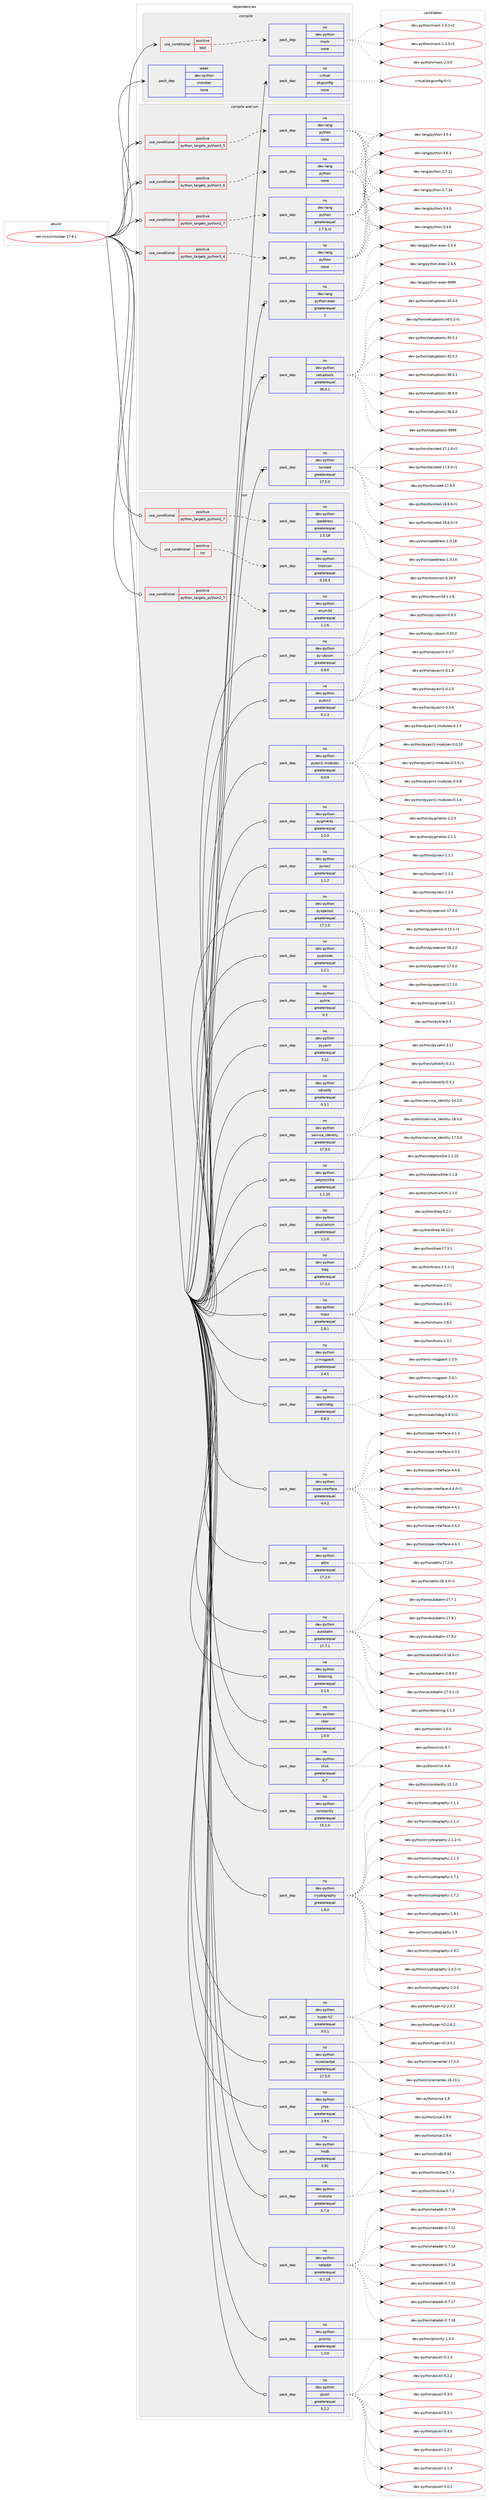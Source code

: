 digraph prolog {

# *************
# Graph options
# *************

newrank=true;
concentrate=true;
compound=true;
graph [rankdir=LR,fontname=Helvetica,fontsize=10,ranksep=1.5];#, ranksep=2.5, nodesep=0.2];
edge  [arrowhead=vee];
node  [fontname=Helvetica,fontsize=10];

# **********
# The ebuild
# **********

subgraph cluster_leftcol {
color=gray;
rank=same;
label=<<i>ebuild</i>>;
id [label="net-misc/crossbar-17.8.1", color=red, width=4, href="../net-misc/crossbar-17.8.1.svg"];
}

# ****************
# The dependencies
# ****************

subgraph cluster_midcol {
color=gray;
label=<<i>dependencies</i>>;
subgraph cluster_compile {
fillcolor="#eeeeee";
style=filled;
label=<<i>compile</i>>;
subgraph cond340 {
dependency1036 [label=<<TABLE BORDER="0" CELLBORDER="1" CELLSPACING="0" CELLPADDING="4"><TR><TD ROWSPAN="3" CELLPADDING="10">use_conditional</TD></TR><TR><TD>positive</TD></TR><TR><TD>test</TD></TR></TABLE>>, shape=none, color=red];
subgraph pack686 {
dependency1037 [label=<<TABLE BORDER="0" CELLBORDER="1" CELLSPACING="0" CELLPADDING="4" WIDTH="220"><TR><TD ROWSPAN="6" CELLPADDING="30">pack_dep</TD></TR><TR><TD WIDTH="110">no</TD></TR><TR><TD>dev-python</TD></TR><TR><TD>mock</TD></TR><TR><TD>none</TD></TR><TR><TD></TD></TR></TABLE>>, shape=none, color=blue];
}
dependency1036:e -> dependency1037:w [weight=20,style="dashed",arrowhead="vee"];
}
id:e -> dependency1036:w [weight=20,style="solid",arrowhead="vee"];
subgraph pack687 {
dependency1038 [label=<<TABLE BORDER="0" CELLBORDER="1" CELLSPACING="0" CELLPADDING="4" WIDTH="220"><TR><TD ROWSPAN="6" CELLPADDING="30">pack_dep</TD></TR><TR><TD WIDTH="110">no</TD></TR><TR><TD>virtual</TD></TR><TR><TD>pkgconfig</TD></TR><TR><TD>none</TD></TR><TR><TD></TD></TR></TABLE>>, shape=none, color=blue];
}
id:e -> dependency1038:w [weight=20,style="solid",arrowhead="vee"];
subgraph pack688 {
dependency1039 [label=<<TABLE BORDER="0" CELLBORDER="1" CELLSPACING="0" CELLPADDING="4" WIDTH="220"><TR><TD ROWSPAN="6" CELLPADDING="30">pack_dep</TD></TR><TR><TD WIDTH="110">weak</TD></TR><TR><TD>dev-python</TD></TR><TR><TD>crossbar</TD></TR><TR><TD>none</TD></TR><TR><TD></TD></TR></TABLE>>, shape=none, color=blue];
}
id:e -> dependency1039:w [weight=20,style="solid",arrowhead="vee"];
}
subgraph cluster_compileandrun {
fillcolor="#eeeeee";
style=filled;
label=<<i>compile and run</i>>;
subgraph cond341 {
dependency1040 [label=<<TABLE BORDER="0" CELLBORDER="1" CELLSPACING="0" CELLPADDING="4"><TR><TD ROWSPAN="3" CELLPADDING="10">use_conditional</TD></TR><TR><TD>positive</TD></TR><TR><TD>python_targets_python2_7</TD></TR></TABLE>>, shape=none, color=red];
subgraph pack689 {
dependency1041 [label=<<TABLE BORDER="0" CELLBORDER="1" CELLSPACING="0" CELLPADDING="4" WIDTH="220"><TR><TD ROWSPAN="6" CELLPADDING="30">pack_dep</TD></TR><TR><TD WIDTH="110">no</TD></TR><TR><TD>dev-lang</TD></TR><TR><TD>python</TD></TR><TR><TD>greaterequal</TD></TR><TR><TD>2.7.5-r2</TD></TR></TABLE>>, shape=none, color=blue];
}
dependency1040:e -> dependency1041:w [weight=20,style="dashed",arrowhead="vee"];
}
id:e -> dependency1040:w [weight=20,style="solid",arrowhead="odotvee"];
subgraph cond342 {
dependency1042 [label=<<TABLE BORDER="0" CELLBORDER="1" CELLSPACING="0" CELLPADDING="4"><TR><TD ROWSPAN="3" CELLPADDING="10">use_conditional</TD></TR><TR><TD>positive</TD></TR><TR><TD>python_targets_python3_4</TD></TR></TABLE>>, shape=none, color=red];
subgraph pack690 {
dependency1043 [label=<<TABLE BORDER="0" CELLBORDER="1" CELLSPACING="0" CELLPADDING="4" WIDTH="220"><TR><TD ROWSPAN="6" CELLPADDING="30">pack_dep</TD></TR><TR><TD WIDTH="110">no</TD></TR><TR><TD>dev-lang</TD></TR><TR><TD>python</TD></TR><TR><TD>none</TD></TR><TR><TD></TD></TR></TABLE>>, shape=none, color=blue];
}
dependency1042:e -> dependency1043:w [weight=20,style="dashed",arrowhead="vee"];
}
id:e -> dependency1042:w [weight=20,style="solid",arrowhead="odotvee"];
subgraph cond343 {
dependency1044 [label=<<TABLE BORDER="0" CELLBORDER="1" CELLSPACING="0" CELLPADDING="4"><TR><TD ROWSPAN="3" CELLPADDING="10">use_conditional</TD></TR><TR><TD>positive</TD></TR><TR><TD>python_targets_python3_5</TD></TR></TABLE>>, shape=none, color=red];
subgraph pack691 {
dependency1045 [label=<<TABLE BORDER="0" CELLBORDER="1" CELLSPACING="0" CELLPADDING="4" WIDTH="220"><TR><TD ROWSPAN="6" CELLPADDING="30">pack_dep</TD></TR><TR><TD WIDTH="110">no</TD></TR><TR><TD>dev-lang</TD></TR><TR><TD>python</TD></TR><TR><TD>none</TD></TR><TR><TD></TD></TR></TABLE>>, shape=none, color=blue];
}
dependency1044:e -> dependency1045:w [weight=20,style="dashed",arrowhead="vee"];
}
id:e -> dependency1044:w [weight=20,style="solid",arrowhead="odotvee"];
subgraph cond344 {
dependency1046 [label=<<TABLE BORDER="0" CELLBORDER="1" CELLSPACING="0" CELLPADDING="4"><TR><TD ROWSPAN="3" CELLPADDING="10">use_conditional</TD></TR><TR><TD>positive</TD></TR><TR><TD>python_targets_python3_6</TD></TR></TABLE>>, shape=none, color=red];
subgraph pack692 {
dependency1047 [label=<<TABLE BORDER="0" CELLBORDER="1" CELLSPACING="0" CELLPADDING="4" WIDTH="220"><TR><TD ROWSPAN="6" CELLPADDING="30">pack_dep</TD></TR><TR><TD WIDTH="110">no</TD></TR><TR><TD>dev-lang</TD></TR><TR><TD>python</TD></TR><TR><TD>none</TD></TR><TR><TD></TD></TR></TABLE>>, shape=none, color=blue];
}
dependency1046:e -> dependency1047:w [weight=20,style="dashed",arrowhead="vee"];
}
id:e -> dependency1046:w [weight=20,style="solid",arrowhead="odotvee"];
subgraph pack693 {
dependency1048 [label=<<TABLE BORDER="0" CELLBORDER="1" CELLSPACING="0" CELLPADDING="4" WIDTH="220"><TR><TD ROWSPAN="6" CELLPADDING="30">pack_dep</TD></TR><TR><TD WIDTH="110">no</TD></TR><TR><TD>dev-lang</TD></TR><TR><TD>python-exec</TD></TR><TR><TD>greaterequal</TD></TR><TR><TD>2</TD></TR></TABLE>>, shape=none, color=blue];
}
id:e -> dependency1048:w [weight=20,style="solid",arrowhead="odotvee"];
subgraph pack694 {
dependency1049 [label=<<TABLE BORDER="0" CELLBORDER="1" CELLSPACING="0" CELLPADDING="4" WIDTH="220"><TR><TD ROWSPAN="6" CELLPADDING="30">pack_dep</TD></TR><TR><TD WIDTH="110">no</TD></TR><TR><TD>dev-python</TD></TR><TR><TD>setuptools</TD></TR><TR><TD>greaterequal</TD></TR><TR><TD>36.0.1</TD></TR></TABLE>>, shape=none, color=blue];
}
id:e -> dependency1049:w [weight=20,style="solid",arrowhead="odotvee"];
subgraph pack695 {
dependency1050 [label=<<TABLE BORDER="0" CELLBORDER="1" CELLSPACING="0" CELLPADDING="4" WIDTH="220"><TR><TD ROWSPAN="6" CELLPADDING="30">pack_dep</TD></TR><TR><TD WIDTH="110">no</TD></TR><TR><TD>dev-python</TD></TR><TR><TD>twisted</TD></TR><TR><TD>greaterequal</TD></TR><TR><TD>17.5.0</TD></TR></TABLE>>, shape=none, color=blue];
}
id:e -> dependency1050:w [weight=20,style="solid",arrowhead="odotvee"];
}
subgraph cluster_run {
fillcolor="#eeeeee";
style=filled;
label=<<i>run</i>>;
subgraph cond345 {
dependency1051 [label=<<TABLE BORDER="0" CELLBORDER="1" CELLSPACING="0" CELLPADDING="4"><TR><TD ROWSPAN="3" CELLPADDING="10">use_conditional</TD></TR><TR><TD>positive</TD></TR><TR><TD>python_targets_python2_7</TD></TR></TABLE>>, shape=none, color=red];
subgraph pack696 {
dependency1052 [label=<<TABLE BORDER="0" CELLBORDER="1" CELLSPACING="0" CELLPADDING="4" WIDTH="220"><TR><TD ROWSPAN="6" CELLPADDING="30">pack_dep</TD></TR><TR><TD WIDTH="110">no</TD></TR><TR><TD>dev-python</TD></TR><TR><TD>enum34</TD></TR><TR><TD>greaterequal</TD></TR><TR><TD>1.1.6</TD></TR></TABLE>>, shape=none, color=blue];
}
dependency1051:e -> dependency1052:w [weight=20,style="dashed",arrowhead="vee"];
}
id:e -> dependency1051:w [weight=20,style="solid",arrowhead="odot"];
subgraph cond346 {
dependency1053 [label=<<TABLE BORDER="0" CELLBORDER="1" CELLSPACING="0" CELLPADDING="4"><TR><TD ROWSPAN="3" CELLPADDING="10">use_conditional</TD></TR><TR><TD>positive</TD></TR><TR><TD>python_targets_python2_7</TD></TR></TABLE>>, shape=none, color=red];
subgraph pack697 {
dependency1054 [label=<<TABLE BORDER="0" CELLBORDER="1" CELLSPACING="0" CELLPADDING="4" WIDTH="220"><TR><TD ROWSPAN="6" CELLPADDING="30">pack_dep</TD></TR><TR><TD WIDTH="110">no</TD></TR><TR><TD>dev-python</TD></TR><TR><TD>ipaddress</TD></TR><TR><TD>greaterequal</TD></TR><TR><TD>1.0.18</TD></TR></TABLE>>, shape=none, color=blue];
}
dependency1053:e -> dependency1054:w [weight=20,style="dashed",arrowhead="vee"];
}
id:e -> dependency1053:w [weight=20,style="solid",arrowhead="odot"];
subgraph cond347 {
dependency1055 [label=<<TABLE BORDER="0" CELLBORDER="1" CELLSPACING="0" CELLPADDING="4"><TR><TD ROWSPAN="3" CELLPADDING="10">use_conditional</TD></TR><TR><TD>positive</TD></TR><TR><TD>tor</TD></TR></TABLE>>, shape=none, color=red];
subgraph pack698 {
dependency1056 [label=<<TABLE BORDER="0" CELLBORDER="1" CELLSPACING="0" CELLPADDING="4" WIDTH="220"><TR><TD ROWSPAN="6" CELLPADDING="30">pack_dep</TD></TR><TR><TD WIDTH="110">no</TD></TR><TR><TD>dev-python</TD></TR><TR><TD>txtorcon</TD></TR><TR><TD>greaterequal</TD></TR><TR><TD>0.19.3</TD></TR></TABLE>>, shape=none, color=blue];
}
dependency1055:e -> dependency1056:w [weight=20,style="dashed",arrowhead="vee"];
}
id:e -> dependency1055:w [weight=20,style="solid",arrowhead="odot"];
subgraph pack699 {
dependency1057 [label=<<TABLE BORDER="0" CELLBORDER="1" CELLSPACING="0" CELLPADDING="4" WIDTH="220"><TR><TD ROWSPAN="6" CELLPADDING="30">pack_dep</TD></TR><TR><TD WIDTH="110">no</TD></TR><TR><TD>dev-python</TD></TR><TR><TD>attrs</TD></TR><TR><TD>greaterequal</TD></TR><TR><TD>17.2.0</TD></TR></TABLE>>, shape=none, color=blue];
}
id:e -> dependency1057:w [weight=20,style="solid",arrowhead="odot"];
subgraph pack700 {
dependency1058 [label=<<TABLE BORDER="0" CELLBORDER="1" CELLSPACING="0" CELLPADDING="4" WIDTH="220"><TR><TD ROWSPAN="6" CELLPADDING="30">pack_dep</TD></TR><TR><TD WIDTH="110">no</TD></TR><TR><TD>dev-python</TD></TR><TR><TD>autobahn</TD></TR><TR><TD>greaterequal</TD></TR><TR><TD>17.7.1</TD></TR></TABLE>>, shape=none, color=blue];
}
id:e -> dependency1058:w [weight=20,style="solid",arrowhead="odot"];
subgraph pack701 {
dependency1059 [label=<<TABLE BORDER="0" CELLBORDER="1" CELLSPACING="0" CELLPADDING="4" WIDTH="220"><TR><TD ROWSPAN="6" CELLPADDING="30">pack_dep</TD></TR><TR><TD WIDTH="110">no</TD></TR><TR><TD>dev-python</TD></TR><TR><TD>bitstring</TD></TR><TR><TD>greaterequal</TD></TR><TR><TD>3.1.5</TD></TR></TABLE>>, shape=none, color=blue];
}
id:e -> dependency1059:w [weight=20,style="solid",arrowhead="odot"];
subgraph pack702 {
dependency1060 [label=<<TABLE BORDER="0" CELLBORDER="1" CELLSPACING="0" CELLPADDING="4" WIDTH="220"><TR><TD ROWSPAN="6" CELLPADDING="30">pack_dep</TD></TR><TR><TD WIDTH="110">no</TD></TR><TR><TD>dev-python</TD></TR><TR><TD>cbor</TD></TR><TR><TD>greaterequal</TD></TR><TR><TD>1.0.0</TD></TR></TABLE>>, shape=none, color=blue];
}
id:e -> dependency1060:w [weight=20,style="solid",arrowhead="odot"];
subgraph pack703 {
dependency1061 [label=<<TABLE BORDER="0" CELLBORDER="1" CELLSPACING="0" CELLPADDING="4" WIDTH="220"><TR><TD ROWSPAN="6" CELLPADDING="30">pack_dep</TD></TR><TR><TD WIDTH="110">no</TD></TR><TR><TD>dev-python</TD></TR><TR><TD>click</TD></TR><TR><TD>greaterequal</TD></TR><TR><TD>6.7</TD></TR></TABLE>>, shape=none, color=blue];
}
id:e -> dependency1061:w [weight=20,style="solid",arrowhead="odot"];
subgraph pack704 {
dependency1062 [label=<<TABLE BORDER="0" CELLBORDER="1" CELLSPACING="0" CELLPADDING="4" WIDTH="220"><TR><TD ROWSPAN="6" CELLPADDING="30">pack_dep</TD></TR><TR><TD WIDTH="110">no</TD></TR><TR><TD>dev-python</TD></TR><TR><TD>constantly</TD></TR><TR><TD>greaterequal</TD></TR><TR><TD>15.1.0</TD></TR></TABLE>>, shape=none, color=blue];
}
id:e -> dependency1062:w [weight=20,style="solid",arrowhead="odot"];
subgraph pack705 {
dependency1063 [label=<<TABLE BORDER="0" CELLBORDER="1" CELLSPACING="0" CELLPADDING="4" WIDTH="220"><TR><TD ROWSPAN="6" CELLPADDING="30">pack_dep</TD></TR><TR><TD WIDTH="110">no</TD></TR><TR><TD>dev-python</TD></TR><TR><TD>cryptography</TD></TR><TR><TD>greaterequal</TD></TR><TR><TD>1.9.0</TD></TR></TABLE>>, shape=none, color=blue];
}
id:e -> dependency1063:w [weight=20,style="solid",arrowhead="odot"];
subgraph pack706 {
dependency1064 [label=<<TABLE BORDER="0" CELLBORDER="1" CELLSPACING="0" CELLPADDING="4" WIDTH="220"><TR><TD ROWSPAN="6" CELLPADDING="30">pack_dep</TD></TR><TR><TD WIDTH="110">no</TD></TR><TR><TD>dev-python</TD></TR><TR><TD>hyper-h2</TD></TR><TR><TD>greaterequal</TD></TR><TR><TD>3.0.1</TD></TR></TABLE>>, shape=none, color=blue];
}
id:e -> dependency1064:w [weight=20,style="solid",arrowhead="odot"];
subgraph pack707 {
dependency1065 [label=<<TABLE BORDER="0" CELLBORDER="1" CELLSPACING="0" CELLPADDING="4" WIDTH="220"><TR><TD ROWSPAN="6" CELLPADDING="30">pack_dep</TD></TR><TR><TD WIDTH="110">no</TD></TR><TR><TD>dev-python</TD></TR><TR><TD>incremental</TD></TR><TR><TD>greaterequal</TD></TR><TR><TD>17.5.0</TD></TR></TABLE>>, shape=none, color=blue];
}
id:e -> dependency1065:w [weight=20,style="solid",arrowhead="odot"];
subgraph pack708 {
dependency1066 [label=<<TABLE BORDER="0" CELLBORDER="1" CELLSPACING="0" CELLPADDING="4" WIDTH="220"><TR><TD ROWSPAN="6" CELLPADDING="30">pack_dep</TD></TR><TR><TD WIDTH="110">no</TD></TR><TR><TD>dev-python</TD></TR><TR><TD>jinja</TD></TR><TR><TD>greaterequal</TD></TR><TR><TD>2.9.6</TD></TR></TABLE>>, shape=none, color=blue];
}
id:e -> dependency1066:w [weight=20,style="solid",arrowhead="odot"];
subgraph pack709 {
dependency1067 [label=<<TABLE BORDER="0" CELLBORDER="1" CELLSPACING="0" CELLPADDING="4" WIDTH="220"><TR><TD ROWSPAN="6" CELLPADDING="30">pack_dep</TD></TR><TR><TD WIDTH="110">no</TD></TR><TR><TD>dev-python</TD></TR><TR><TD>lmdb</TD></TR><TR><TD>greaterequal</TD></TR><TR><TD>0.92</TD></TR></TABLE>>, shape=none, color=blue];
}
id:e -> dependency1067:w [weight=20,style="solid",arrowhead="odot"];
subgraph pack710 {
dependency1068 [label=<<TABLE BORDER="0" CELLBORDER="1" CELLSPACING="0" CELLPADDING="4" WIDTH="220"><TR><TD ROWSPAN="6" CELLPADDING="30">pack_dep</TD></TR><TR><TD WIDTH="110">no</TD></TR><TR><TD>dev-python</TD></TR><TR><TD>mistune</TD></TR><TR><TD>greaterequal</TD></TR><TR><TD>0.7.4</TD></TR></TABLE>>, shape=none, color=blue];
}
id:e -> dependency1068:w [weight=20,style="solid",arrowhead="odot"];
subgraph pack711 {
dependency1069 [label=<<TABLE BORDER="0" CELLBORDER="1" CELLSPACING="0" CELLPADDING="4" WIDTH="220"><TR><TD ROWSPAN="6" CELLPADDING="30">pack_dep</TD></TR><TR><TD WIDTH="110">no</TD></TR><TR><TD>dev-python</TD></TR><TR><TD>netaddr</TD></TR><TR><TD>greaterequal</TD></TR><TR><TD>0.7.19</TD></TR></TABLE>>, shape=none, color=blue];
}
id:e -> dependency1069:w [weight=20,style="solid",arrowhead="odot"];
subgraph pack712 {
dependency1070 [label=<<TABLE BORDER="0" CELLBORDER="1" CELLSPACING="0" CELLPADDING="4" WIDTH="220"><TR><TD ROWSPAN="6" CELLPADDING="30">pack_dep</TD></TR><TR><TD WIDTH="110">no</TD></TR><TR><TD>dev-python</TD></TR><TR><TD>priority</TD></TR><TR><TD>greaterequal</TD></TR><TR><TD>1.3.0</TD></TR></TABLE>>, shape=none, color=blue];
}
id:e -> dependency1070:w [weight=20,style="solid",arrowhead="odot"];
subgraph pack713 {
dependency1071 [label=<<TABLE BORDER="0" CELLBORDER="1" CELLSPACING="0" CELLPADDING="4" WIDTH="220"><TR><TD ROWSPAN="6" CELLPADDING="30">pack_dep</TD></TR><TR><TD WIDTH="110">no</TD></TR><TR><TD>dev-python</TD></TR><TR><TD>psutil</TD></TR><TR><TD>greaterequal</TD></TR><TR><TD>5.2.2</TD></TR></TABLE>>, shape=none, color=blue];
}
id:e -> dependency1071:w [weight=20,style="solid",arrowhead="odot"];
subgraph pack714 {
dependency1072 [label=<<TABLE BORDER="0" CELLBORDER="1" CELLSPACING="0" CELLPADDING="4" WIDTH="220"><TR><TD ROWSPAN="6" CELLPADDING="30">pack_dep</TD></TR><TR><TD WIDTH="110">no</TD></TR><TR><TD>dev-python</TD></TR><TR><TD>py-ubjson</TD></TR><TR><TD>greaterequal</TD></TR><TR><TD>0.9.0</TD></TR></TABLE>>, shape=none, color=blue];
}
id:e -> dependency1072:w [weight=20,style="solid",arrowhead="odot"];
subgraph pack715 {
dependency1073 [label=<<TABLE BORDER="0" CELLBORDER="1" CELLSPACING="0" CELLPADDING="4" WIDTH="220"><TR><TD ROWSPAN="6" CELLPADDING="30">pack_dep</TD></TR><TR><TD WIDTH="110">no</TD></TR><TR><TD>dev-python</TD></TR><TR><TD>pyasn1</TD></TR><TR><TD>greaterequal</TD></TR><TR><TD>0.2.3</TD></TR></TABLE>>, shape=none, color=blue];
}
id:e -> dependency1073:w [weight=20,style="solid",arrowhead="odot"];
subgraph pack716 {
dependency1074 [label=<<TABLE BORDER="0" CELLBORDER="1" CELLSPACING="0" CELLPADDING="4" WIDTH="220"><TR><TD ROWSPAN="6" CELLPADDING="30">pack_dep</TD></TR><TR><TD WIDTH="110">no</TD></TR><TR><TD>dev-python</TD></TR><TR><TD>pyasn1-modules</TD></TR><TR><TD>greaterequal</TD></TR><TR><TD>0.0.9</TD></TR></TABLE>>, shape=none, color=blue];
}
id:e -> dependency1074:w [weight=20,style="solid",arrowhead="odot"];
subgraph pack717 {
dependency1075 [label=<<TABLE BORDER="0" CELLBORDER="1" CELLSPACING="0" CELLPADDING="4" WIDTH="220"><TR><TD ROWSPAN="6" CELLPADDING="30">pack_dep</TD></TR><TR><TD WIDTH="110">no</TD></TR><TR><TD>dev-python</TD></TR><TR><TD>pygments</TD></TR><TR><TD>greaterequal</TD></TR><TR><TD>2.2.0</TD></TR></TABLE>>, shape=none, color=blue];
}
id:e -> dependency1075:w [weight=20,style="solid",arrowhead="odot"];
subgraph pack718 {
dependency1076 [label=<<TABLE BORDER="0" CELLBORDER="1" CELLSPACING="0" CELLPADDING="4" WIDTH="220"><TR><TD ROWSPAN="6" CELLPADDING="30">pack_dep</TD></TR><TR><TD WIDTH="110">no</TD></TR><TR><TD>dev-python</TD></TR><TR><TD>pynacl</TD></TR><TR><TD>greaterequal</TD></TR><TR><TD>1.1.2</TD></TR></TABLE>>, shape=none, color=blue];
}
id:e -> dependency1076:w [weight=20,style="solid",arrowhead="odot"];
subgraph pack719 {
dependency1077 [label=<<TABLE BORDER="0" CELLBORDER="1" CELLSPACING="0" CELLPADDING="4" WIDTH="220"><TR><TD ROWSPAN="6" CELLPADDING="30">pack_dep</TD></TR><TR><TD WIDTH="110">no</TD></TR><TR><TD>dev-python</TD></TR><TR><TD>pyopenssl</TD></TR><TR><TD>greaterequal</TD></TR><TR><TD>17.1.0</TD></TR></TABLE>>, shape=none, color=blue];
}
id:e -> dependency1077:w [weight=20,style="solid",arrowhead="odot"];
subgraph pack720 {
dependency1078 [label=<<TABLE BORDER="0" CELLBORDER="1" CELLSPACING="0" CELLPADDING="4" WIDTH="220"><TR><TD ROWSPAN="6" CELLPADDING="30">pack_dep</TD></TR><TR><TD WIDTH="110">no</TD></TR><TR><TD>dev-python</TD></TR><TR><TD>pyqrcode</TD></TR><TR><TD>greaterequal</TD></TR><TR><TD>1.2.1</TD></TR></TABLE>>, shape=none, color=blue];
}
id:e -> dependency1078:w [weight=20,style="solid",arrowhead="odot"];
subgraph pack721 {
dependency1079 [label=<<TABLE BORDER="0" CELLBORDER="1" CELLSPACING="0" CELLPADDING="4" WIDTH="220"><TR><TD ROWSPAN="6" CELLPADDING="30">pack_dep</TD></TR><TR><TD WIDTH="110">no</TD></TR><TR><TD>dev-python</TD></TR><TR><TD>pytrie</TD></TR><TR><TD>greaterequal</TD></TR><TR><TD>0.3</TD></TR></TABLE>>, shape=none, color=blue];
}
id:e -> dependency1079:w [weight=20,style="solid",arrowhead="odot"];
subgraph pack722 {
dependency1080 [label=<<TABLE BORDER="0" CELLBORDER="1" CELLSPACING="0" CELLPADDING="4" WIDTH="220"><TR><TD ROWSPAN="6" CELLPADDING="30">pack_dep</TD></TR><TR><TD WIDTH="110">no</TD></TR><TR><TD>dev-python</TD></TR><TR><TD>pyyaml</TD></TR><TR><TD>greaterequal</TD></TR><TR><TD>3.12</TD></TR></TABLE>>, shape=none, color=blue];
}
id:e -> dependency1080:w [weight=20,style="solid",arrowhead="odot"];
subgraph pack723 {
dependency1081 [label=<<TABLE BORDER="0" CELLBORDER="1" CELLSPACING="0" CELLPADDING="4" WIDTH="220"><TR><TD ROWSPAN="6" CELLPADDING="30">pack_dep</TD></TR><TR><TD WIDTH="110">no</TD></TR><TR><TD>dev-python</TD></TR><TR><TD>sdnotify</TD></TR><TR><TD>greaterequal</TD></TR><TR><TD>0.3.1</TD></TR></TABLE>>, shape=none, color=blue];
}
id:e -> dependency1081:w [weight=20,style="solid",arrowhead="odot"];
subgraph pack724 {
dependency1082 [label=<<TABLE BORDER="0" CELLBORDER="1" CELLSPACING="0" CELLPADDING="4" WIDTH="220"><TR><TD ROWSPAN="6" CELLPADDING="30">pack_dep</TD></TR><TR><TD WIDTH="110">no</TD></TR><TR><TD>dev-python</TD></TR><TR><TD>service_identity</TD></TR><TR><TD>greaterequal</TD></TR><TR><TD>17.0.0</TD></TR></TABLE>>, shape=none, color=blue];
}
id:e -> dependency1082:w [weight=20,style="solid",arrowhead="odot"];
subgraph pack725 {
dependency1083 [label=<<TABLE BORDER="0" CELLBORDER="1" CELLSPACING="0" CELLPADDING="4" WIDTH="220"><TR><TD ROWSPAN="6" CELLPADDING="30">pack_dep</TD></TR><TR><TD WIDTH="110">no</TD></TR><TR><TD>dev-python</TD></TR><TR><TD>setproctitle</TD></TR><TR><TD>greaterequal</TD></TR><TR><TD>1.1.10</TD></TR></TABLE>>, shape=none, color=blue];
}
id:e -> dependency1083:w [weight=20,style="solid",arrowhead="odot"];
subgraph pack726 {
dependency1084 [label=<<TABLE BORDER="0" CELLBORDER="1" CELLSPACING="0" CELLPADDING="4" WIDTH="220"><TR><TD ROWSPAN="6" CELLPADDING="30">pack_dep</TD></TR><TR><TD WIDTH="110">no</TD></TR><TR><TD>dev-python</TD></TR><TR><TD>shutilwhich</TD></TR><TR><TD>greaterequal</TD></TR><TR><TD>1.1.0</TD></TR></TABLE>>, shape=none, color=blue];
}
id:e -> dependency1084:w [weight=20,style="solid",arrowhead="odot"];
subgraph pack727 {
dependency1085 [label=<<TABLE BORDER="0" CELLBORDER="1" CELLSPACING="0" CELLPADDING="4" WIDTH="220"><TR><TD ROWSPAN="6" CELLPADDING="30">pack_dep</TD></TR><TR><TD WIDTH="110">no</TD></TR><TR><TD>dev-python</TD></TR><TR><TD>treq</TD></TR><TR><TD>greaterequal</TD></TR><TR><TD>17.3.1</TD></TR></TABLE>>, shape=none, color=blue];
}
id:e -> dependency1085:w [weight=20,style="solid",arrowhead="odot"];
subgraph pack728 {
dependency1086 [label=<<TABLE BORDER="0" CELLBORDER="1" CELLSPACING="0" CELLPADDING="4" WIDTH="220"><TR><TD ROWSPAN="6" CELLPADDING="30">pack_dep</TD></TR><TR><TD WIDTH="110">no</TD></TR><TR><TD>dev-python</TD></TR><TR><TD>txaio</TD></TR><TR><TD>greaterequal</TD></TR><TR><TD>2.8.1</TD></TR></TABLE>>, shape=none, color=blue];
}
id:e -> dependency1086:w [weight=20,style="solid",arrowhead="odot"];
subgraph pack729 {
dependency1087 [label=<<TABLE BORDER="0" CELLBORDER="1" CELLSPACING="0" CELLPADDING="4" WIDTH="220"><TR><TD ROWSPAN="6" CELLPADDING="30">pack_dep</TD></TR><TR><TD WIDTH="110">no</TD></TR><TR><TD>dev-python</TD></TR><TR><TD>u-msgpack</TD></TR><TR><TD>greaterequal</TD></TR><TR><TD>2.4.1</TD></TR></TABLE>>, shape=none, color=blue];
}
id:e -> dependency1087:w [weight=20,style="solid",arrowhead="odot"];
subgraph pack730 {
dependency1088 [label=<<TABLE BORDER="0" CELLBORDER="1" CELLSPACING="0" CELLPADDING="4" WIDTH="220"><TR><TD ROWSPAN="6" CELLPADDING="30">pack_dep</TD></TR><TR><TD WIDTH="110">no</TD></TR><TR><TD>dev-python</TD></TR><TR><TD>watchdog</TD></TR><TR><TD>greaterequal</TD></TR><TR><TD>0.8.3</TD></TR></TABLE>>, shape=none, color=blue];
}
id:e -> dependency1088:w [weight=20,style="solid",arrowhead="odot"];
subgraph pack731 {
dependency1089 [label=<<TABLE BORDER="0" CELLBORDER="1" CELLSPACING="0" CELLPADDING="4" WIDTH="220"><TR><TD ROWSPAN="6" CELLPADDING="30">pack_dep</TD></TR><TR><TD WIDTH="110">no</TD></TR><TR><TD>dev-python</TD></TR><TR><TD>zope-interface</TD></TR><TR><TD>greaterequal</TD></TR><TR><TD>4.4.2</TD></TR></TABLE>>, shape=none, color=blue];
}
id:e -> dependency1089:w [weight=20,style="solid",arrowhead="odot"];
}
}

# **************
# The candidates
# **************

subgraph cluster_choices {
rank=same;
color=gray;
label=<<i>candidates</i>>;

subgraph choice686 {
color=black;
nodesep=1;
choice1001011184511212111610411111047109111991074549464846494511450 [label="dev-python/mock-1.0.1-r2", color=red, width=4,href="../dev-python/mock-1.0.1-r2.svg"];
choice1001011184511212111610411111047109111991074549465146484511450 [label="dev-python/mock-1.3.0-r2", color=red, width=4,href="../dev-python/mock-1.3.0-r2.svg"];
choice100101118451121211161041111104710911199107455046484648 [label="dev-python/mock-2.0.0", color=red, width=4,href="../dev-python/mock-2.0.0.svg"];
dependency1037:e -> choice1001011184511212111610411111047109111991074549464846494511450:w [style=dotted,weight="100"];
dependency1037:e -> choice1001011184511212111610411111047109111991074549465146484511450:w [style=dotted,weight="100"];
dependency1037:e -> choice100101118451121211161041111104710911199107455046484648:w [style=dotted,weight="100"];
}
subgraph choice687 {
color=black;
nodesep=1;
choice11810511411611797108471121071039911111010210510345484511449 [label="virtual/pkgconfig-0-r1", color=red, width=4,href="../virtual/pkgconfig-0-r1.svg"];
dependency1038:e -> choice11810511411611797108471121071039911111010210510345484511449:w [style=dotted,weight="100"];
}
subgraph choice688 {
color=black;
nodesep=1;
}
subgraph choice689 {
color=black;
nodesep=1;
choice10010111845108971101034711212111610411111045504655464950 [label="dev-lang/python-2.7.12", color=red, width=4,href="../dev-lang/python-2.7.12.svg"];
choice10010111845108971101034711212111610411111045504655464952 [label="dev-lang/python-2.7.14", color=red, width=4,href="../dev-lang/python-2.7.14.svg"];
choice100101118451089711010347112121116104111110455146524653 [label="dev-lang/python-3.4.5", color=red, width=4,href="../dev-lang/python-3.4.5.svg"];
choice100101118451089711010347112121116104111110455146524654 [label="dev-lang/python-3.4.6", color=red, width=4,href="../dev-lang/python-3.4.6.svg"];
choice100101118451089711010347112121116104111110455146534652 [label="dev-lang/python-3.5.4", color=red, width=4,href="../dev-lang/python-3.5.4.svg"];
choice100101118451089711010347112121116104111110455146544651 [label="dev-lang/python-3.6.3", color=red, width=4,href="../dev-lang/python-3.6.3.svg"];
dependency1041:e -> choice10010111845108971101034711212111610411111045504655464950:w [style=dotted,weight="100"];
dependency1041:e -> choice10010111845108971101034711212111610411111045504655464952:w [style=dotted,weight="100"];
dependency1041:e -> choice100101118451089711010347112121116104111110455146524653:w [style=dotted,weight="100"];
dependency1041:e -> choice100101118451089711010347112121116104111110455146524654:w [style=dotted,weight="100"];
dependency1041:e -> choice100101118451089711010347112121116104111110455146534652:w [style=dotted,weight="100"];
dependency1041:e -> choice100101118451089711010347112121116104111110455146544651:w [style=dotted,weight="100"];
}
subgraph choice690 {
color=black;
nodesep=1;
choice10010111845108971101034711212111610411111045504655464950 [label="dev-lang/python-2.7.12", color=red, width=4,href="../dev-lang/python-2.7.12.svg"];
choice10010111845108971101034711212111610411111045504655464952 [label="dev-lang/python-2.7.14", color=red, width=4,href="../dev-lang/python-2.7.14.svg"];
choice100101118451089711010347112121116104111110455146524653 [label="dev-lang/python-3.4.5", color=red, width=4,href="../dev-lang/python-3.4.5.svg"];
choice100101118451089711010347112121116104111110455146524654 [label="dev-lang/python-3.4.6", color=red, width=4,href="../dev-lang/python-3.4.6.svg"];
choice100101118451089711010347112121116104111110455146534652 [label="dev-lang/python-3.5.4", color=red, width=4,href="../dev-lang/python-3.5.4.svg"];
choice100101118451089711010347112121116104111110455146544651 [label="dev-lang/python-3.6.3", color=red, width=4,href="../dev-lang/python-3.6.3.svg"];
dependency1043:e -> choice10010111845108971101034711212111610411111045504655464950:w [style=dotted,weight="100"];
dependency1043:e -> choice10010111845108971101034711212111610411111045504655464952:w [style=dotted,weight="100"];
dependency1043:e -> choice100101118451089711010347112121116104111110455146524653:w [style=dotted,weight="100"];
dependency1043:e -> choice100101118451089711010347112121116104111110455146524654:w [style=dotted,weight="100"];
dependency1043:e -> choice100101118451089711010347112121116104111110455146534652:w [style=dotted,weight="100"];
dependency1043:e -> choice100101118451089711010347112121116104111110455146544651:w [style=dotted,weight="100"];
}
subgraph choice691 {
color=black;
nodesep=1;
choice10010111845108971101034711212111610411111045504655464950 [label="dev-lang/python-2.7.12", color=red, width=4,href="../dev-lang/python-2.7.12.svg"];
choice10010111845108971101034711212111610411111045504655464952 [label="dev-lang/python-2.7.14", color=red, width=4,href="../dev-lang/python-2.7.14.svg"];
choice100101118451089711010347112121116104111110455146524653 [label="dev-lang/python-3.4.5", color=red, width=4,href="../dev-lang/python-3.4.5.svg"];
choice100101118451089711010347112121116104111110455146524654 [label="dev-lang/python-3.4.6", color=red, width=4,href="../dev-lang/python-3.4.6.svg"];
choice100101118451089711010347112121116104111110455146534652 [label="dev-lang/python-3.5.4", color=red, width=4,href="../dev-lang/python-3.5.4.svg"];
choice100101118451089711010347112121116104111110455146544651 [label="dev-lang/python-3.6.3", color=red, width=4,href="../dev-lang/python-3.6.3.svg"];
dependency1045:e -> choice10010111845108971101034711212111610411111045504655464950:w [style=dotted,weight="100"];
dependency1045:e -> choice10010111845108971101034711212111610411111045504655464952:w [style=dotted,weight="100"];
dependency1045:e -> choice100101118451089711010347112121116104111110455146524653:w [style=dotted,weight="100"];
dependency1045:e -> choice100101118451089711010347112121116104111110455146524654:w [style=dotted,weight="100"];
dependency1045:e -> choice100101118451089711010347112121116104111110455146534652:w [style=dotted,weight="100"];
dependency1045:e -> choice100101118451089711010347112121116104111110455146544651:w [style=dotted,weight="100"];
}
subgraph choice692 {
color=black;
nodesep=1;
choice10010111845108971101034711212111610411111045504655464950 [label="dev-lang/python-2.7.12", color=red, width=4,href="../dev-lang/python-2.7.12.svg"];
choice10010111845108971101034711212111610411111045504655464952 [label="dev-lang/python-2.7.14", color=red, width=4,href="../dev-lang/python-2.7.14.svg"];
choice100101118451089711010347112121116104111110455146524653 [label="dev-lang/python-3.4.5", color=red, width=4,href="../dev-lang/python-3.4.5.svg"];
choice100101118451089711010347112121116104111110455146524654 [label="dev-lang/python-3.4.6", color=red, width=4,href="../dev-lang/python-3.4.6.svg"];
choice100101118451089711010347112121116104111110455146534652 [label="dev-lang/python-3.5.4", color=red, width=4,href="../dev-lang/python-3.5.4.svg"];
choice100101118451089711010347112121116104111110455146544651 [label="dev-lang/python-3.6.3", color=red, width=4,href="../dev-lang/python-3.6.3.svg"];
dependency1047:e -> choice10010111845108971101034711212111610411111045504655464950:w [style=dotted,weight="100"];
dependency1047:e -> choice10010111845108971101034711212111610411111045504655464952:w [style=dotted,weight="100"];
dependency1047:e -> choice100101118451089711010347112121116104111110455146524653:w [style=dotted,weight="100"];
dependency1047:e -> choice100101118451089711010347112121116104111110455146524654:w [style=dotted,weight="100"];
dependency1047:e -> choice100101118451089711010347112121116104111110455146534652:w [style=dotted,weight="100"];
dependency1047:e -> choice100101118451089711010347112121116104111110455146544651:w [style=dotted,weight="100"];
}
subgraph choice693 {
color=black;
nodesep=1;
choice1001011184510897110103471121211161041111104510112010199455046524652 [label="dev-lang/python-exec-2.4.4", color=red, width=4,href="../dev-lang/python-exec-2.4.4.svg"];
choice1001011184510897110103471121211161041111104510112010199455046524653 [label="dev-lang/python-exec-2.4.5", color=red, width=4,href="../dev-lang/python-exec-2.4.5.svg"];
choice10010111845108971101034711212111610411111045101120101994557575757 [label="dev-lang/python-exec-9999", color=red, width=4,href="../dev-lang/python-exec-9999.svg"];
dependency1048:e -> choice1001011184510897110103471121211161041111104510112010199455046524652:w [style=dotted,weight="100"];
dependency1048:e -> choice1001011184510897110103471121211161041111104510112010199455046524653:w [style=dotted,weight="100"];
dependency1048:e -> choice10010111845108971101034711212111610411111045101120101994557575757:w [style=dotted,weight="100"];
}
subgraph choice694 {
color=black;
nodesep=1;
choice100101118451121211161041111104711510111611711211611111110811545514846524648 [label="dev-python/setuptools-30.4.0", color=red, width=4,href="../dev-python/setuptools-30.4.0.svg"];
choice1001011184511212111610411111047115101116117112116111111108115455152464846504511449 [label="dev-python/setuptools-34.0.2-r1", color=red, width=4,href="../dev-python/setuptools-34.0.2-r1.svg"];
choice100101118451121211161041111104711510111611711211611111110811545515346484649 [label="dev-python/setuptools-35.0.1", color=red, width=4,href="../dev-python/setuptools-35.0.1.svg"];
choice100101118451121211161041111104711510111611711211611111110811545515346484650 [label="dev-python/setuptools-35.0.2", color=red, width=4,href="../dev-python/setuptools-35.0.2.svg"];
choice100101118451121211161041111104711510111611711211611111110811545515446484649 [label="dev-python/setuptools-36.0.1", color=red, width=4,href="../dev-python/setuptools-36.0.1.svg"];
choice100101118451121211161041111104711510111611711211611111110811545515446534648 [label="dev-python/setuptools-36.5.0", color=red, width=4,href="../dev-python/setuptools-36.5.0.svg"];
choice100101118451121211161041111104711510111611711211611111110811545515446544648 [label="dev-python/setuptools-36.6.0", color=red, width=4,href="../dev-python/setuptools-36.6.0.svg"];
choice10010111845112121116104111110471151011161171121161111111081154557575757 [label="dev-python/setuptools-9999", color=red, width=4,href="../dev-python/setuptools-9999.svg"];
dependency1049:e -> choice100101118451121211161041111104711510111611711211611111110811545514846524648:w [style=dotted,weight="100"];
dependency1049:e -> choice1001011184511212111610411111047115101116117112116111111108115455152464846504511449:w [style=dotted,weight="100"];
dependency1049:e -> choice100101118451121211161041111104711510111611711211611111110811545515346484649:w [style=dotted,weight="100"];
dependency1049:e -> choice100101118451121211161041111104711510111611711211611111110811545515346484650:w [style=dotted,weight="100"];
dependency1049:e -> choice100101118451121211161041111104711510111611711211611111110811545515446484649:w [style=dotted,weight="100"];
dependency1049:e -> choice100101118451121211161041111104711510111611711211611111110811545515446534648:w [style=dotted,weight="100"];
dependency1049:e -> choice100101118451121211161041111104711510111611711211611111110811545515446544648:w [style=dotted,weight="100"];
dependency1049:e -> choice10010111845112121116104111110471151011161171121161111111081154557575757:w [style=dotted,weight="100"];
}
subgraph choice695 {
color=black;
nodesep=1;
choice1001011184511212111610411111047116119105115116101100454954465446484511449 [label="dev-python/twisted-16.6.0-r1", color=red, width=4,href="../dev-python/twisted-16.6.0-r1.svg"];
choice1001011184511212111610411111047116119105115116101100454954465446484511451 [label="dev-python/twisted-16.6.0-r3", color=red, width=4,href="../dev-python/twisted-16.6.0-r3.svg"];
choice1001011184511212111610411111047116119105115116101100454955464946484511450 [label="dev-python/twisted-17.1.0-r2", color=red, width=4,href="../dev-python/twisted-17.1.0-r2.svg"];
choice1001011184511212111610411111047116119105115116101100454955465346484511449 [label="dev-python/twisted-17.5.0-r1", color=red, width=4,href="../dev-python/twisted-17.5.0-r1.svg"];
choice100101118451121211161041111104711611910511511610110045495546574648 [label="dev-python/twisted-17.9.0", color=red, width=4,href="../dev-python/twisted-17.9.0.svg"];
dependency1050:e -> choice1001011184511212111610411111047116119105115116101100454954465446484511449:w [style=dotted,weight="100"];
dependency1050:e -> choice1001011184511212111610411111047116119105115116101100454954465446484511451:w [style=dotted,weight="100"];
dependency1050:e -> choice1001011184511212111610411111047116119105115116101100454955464946484511450:w [style=dotted,weight="100"];
dependency1050:e -> choice1001011184511212111610411111047116119105115116101100454955465346484511449:w [style=dotted,weight="100"];
dependency1050:e -> choice100101118451121211161041111104711611910511511610110045495546574648:w [style=dotted,weight="100"];
}
subgraph choice696 {
color=black;
nodesep=1;
choice10010111845112121116104111110471011101171095152454946494654 [label="dev-python/enum34-1.1.6", color=red, width=4,href="../dev-python/enum34-1.1.6.svg"];
dependency1052:e -> choice10010111845112121116104111110471011101171095152454946494654:w [style=dotted,weight="100"];
}
subgraph choice697 {
color=black;
nodesep=1;
choice10010111845112121116104111110471051129710010011410111511545494648464952 [label="dev-python/ipaddress-1.0.14", color=red, width=4,href="../dev-python/ipaddress-1.0.14.svg"];
choice10010111845112121116104111110471051129710010011410111511545494648464956 [label="dev-python/ipaddress-1.0.18", color=red, width=4,href="../dev-python/ipaddress-1.0.18.svg"];
dependency1054:e -> choice10010111845112121116104111110471051129710010011410111511545494648464952:w [style=dotted,weight="100"];
dependency1054:e -> choice10010111845112121116104111110471051129710010011410111511545494648464956:w [style=dotted,weight="100"];
}
subgraph choice698 {
color=black;
nodesep=1;
choice10010111845112121116104111110471161201161111149911111045484649574651 [label="dev-python/txtorcon-0.19.3", color=red, width=4,href="../dev-python/txtorcon-0.19.3.svg"];
dependency1056:e -> choice10010111845112121116104111110471161201161111149911111045484649574651:w [style=dotted,weight="100"];
}
subgraph choice699 {
color=black;
nodesep=1;
choice100101118451121211161041111104797116116114115454954465146484511449 [label="dev-python/attrs-16.3.0-r1", color=red, width=4,href="../dev-python/attrs-16.3.0-r1.svg"];
choice10010111845112121116104111110479711611611411545495546504648 [label="dev-python/attrs-17.2.0", color=red, width=4,href="../dev-python/attrs-17.2.0.svg"];
dependency1057:e -> choice100101118451121211161041111104797116116114115454954465146484511449:w [style=dotted,weight="100"];
dependency1057:e -> choice10010111845112121116104111110479711611611411545495546504648:w [style=dotted,weight="100"];
}
subgraph choice700 {
color=black;
nodesep=1;
choice1001011184511212111610411111047971171161119897104110454846495446484511449 [label="dev-python/autobahn-0.16.0-r1", color=red, width=4,href="../dev-python/autobahn-0.16.0-r1.svg"];
choice10010111845112121116104111110479711711611198971041104548465746524650 [label="dev-python/autobahn-0.9.4.2", color=red, width=4,href="../dev-python/autobahn-0.9.4.2.svg"];
choice1001011184511212111610411111047971171161119897104110454955465346494511450 [label="dev-python/autobahn-17.5.1-r2", color=red, width=4,href="../dev-python/autobahn-17.5.1-r2.svg"];
choice100101118451121211161041111104797117116111989710411045495546554649 [label="dev-python/autobahn-17.7.1", color=red, width=4,href="../dev-python/autobahn-17.7.1.svg"];
choice100101118451121211161041111104797117116111989710411045495546574649 [label="dev-python/autobahn-17.9.1", color=red, width=4,href="../dev-python/autobahn-17.9.1.svg"];
choice100101118451121211161041111104797117116111989710411045495546574650 [label="dev-python/autobahn-17.9.2", color=red, width=4,href="../dev-python/autobahn-17.9.2.svg"];
dependency1058:e -> choice1001011184511212111610411111047971171161119897104110454846495446484511449:w [style=dotted,weight="100"];
dependency1058:e -> choice10010111845112121116104111110479711711611198971041104548465746524650:w [style=dotted,weight="100"];
dependency1058:e -> choice1001011184511212111610411111047971171161119897104110454955465346494511450:w [style=dotted,weight="100"];
dependency1058:e -> choice100101118451121211161041111104797117116111989710411045495546554649:w [style=dotted,weight="100"];
dependency1058:e -> choice100101118451121211161041111104797117116111989710411045495546574649:w [style=dotted,weight="100"];
dependency1058:e -> choice100101118451121211161041111104797117116111989710411045495546574650:w [style=dotted,weight="100"];
}
subgraph choice701 {
color=black;
nodesep=1;
choice100101118451121211161041111104798105116115116114105110103455146494653 [label="dev-python/bitstring-3.1.5", color=red, width=4,href="../dev-python/bitstring-3.1.5.svg"];
dependency1059:e -> choice100101118451121211161041111104798105116115116114105110103455146494653:w [style=dotted,weight="100"];
}
subgraph choice702 {
color=black;
nodesep=1;
choice10010111845112121116104111110479998111114454946484648 [label="dev-python/cbor-1.0.0", color=red, width=4,href="../dev-python/cbor-1.0.0.svg"];
dependency1060:e -> choice10010111845112121116104111110479998111114454946484648:w [style=dotted,weight="100"];
}
subgraph choice703 {
color=black;
nodesep=1;
choice1001011184511212111610411111047991081059910745544654 [label="dev-python/click-6.6", color=red, width=4,href="../dev-python/click-6.6.svg"];
choice1001011184511212111610411111047991081059910745544655 [label="dev-python/click-6.7", color=red, width=4,href="../dev-python/click-6.7.svg"];
dependency1061:e -> choice1001011184511212111610411111047991081059910745544654:w [style=dotted,weight="100"];
dependency1061:e -> choice1001011184511212111610411111047991081059910745544655:w [style=dotted,weight="100"];
}
subgraph choice704 {
color=black;
nodesep=1;
choice1001011184511212111610411111047991111101151169711011610812145495346494648 [label="dev-python/constantly-15.1.0", color=red, width=4,href="../dev-python/constantly-15.1.0.svg"];
dependency1062:e -> choice1001011184511212111610411111047991111101151169711011610812145495346494648:w [style=dotted,weight="100"];
}
subgraph choice705 {
color=black;
nodesep=1;
choice10010111845112121116104111110479911412111211611110311497112104121454946554649 [label="dev-python/cryptography-1.7.1", color=red, width=4,href="../dev-python/cryptography-1.7.1.svg"];
choice10010111845112121116104111110479911412111211611110311497112104121454946554650 [label="dev-python/cryptography-1.7.2", color=red, width=4,href="../dev-python/cryptography-1.7.2.svg"];
choice10010111845112121116104111110479911412111211611110311497112104121454946564649 [label="dev-python/cryptography-1.8.1", color=red, width=4,href="../dev-python/cryptography-1.8.1.svg"];
choice1001011184511212111610411111047991141211121161111031149711210412145494657 [label="dev-python/cryptography-1.9", color=red, width=4,href="../dev-python/cryptography-1.9.svg"];
choice10010111845112121116104111110479911412111211611110311497112104121455046484650 [label="dev-python/cryptography-2.0.2", color=red, width=4,href="../dev-python/cryptography-2.0.2.svg"];
choice100101118451121211161041111104799114121112116111103114971121041214550464846504511449 [label="dev-python/cryptography-2.0.2-r1", color=red, width=4,href="../dev-python/cryptography-2.0.2-r1.svg"];
choice10010111845112121116104111110479911412111211611110311497112104121455046484651 [label="dev-python/cryptography-2.0.3", color=red, width=4,href="../dev-python/cryptography-2.0.3.svg"];
choice10010111845112121116104111110479911412111211611110311497112104121455046494649 [label="dev-python/cryptography-2.1.1", color=red, width=4,href="../dev-python/cryptography-2.1.1.svg"];
choice10010111845112121116104111110479911412111211611110311497112104121455046494650 [label="dev-python/cryptography-2.1.2", color=red, width=4,href="../dev-python/cryptography-2.1.2.svg"];
choice100101118451121211161041111104799114121112116111103114971121041214550464946504511449 [label="dev-python/cryptography-2.1.2-r1", color=red, width=4,href="../dev-python/cryptography-2.1.2-r1.svg"];
choice10010111845112121116104111110479911412111211611110311497112104121455046494651 [label="dev-python/cryptography-2.1.3", color=red, width=4,href="../dev-python/cryptography-2.1.3.svg"];
dependency1063:e -> choice10010111845112121116104111110479911412111211611110311497112104121454946554649:w [style=dotted,weight="100"];
dependency1063:e -> choice10010111845112121116104111110479911412111211611110311497112104121454946554650:w [style=dotted,weight="100"];
dependency1063:e -> choice10010111845112121116104111110479911412111211611110311497112104121454946564649:w [style=dotted,weight="100"];
dependency1063:e -> choice1001011184511212111610411111047991141211121161111031149711210412145494657:w [style=dotted,weight="100"];
dependency1063:e -> choice10010111845112121116104111110479911412111211611110311497112104121455046484650:w [style=dotted,weight="100"];
dependency1063:e -> choice100101118451121211161041111104799114121112116111103114971121041214550464846504511449:w [style=dotted,weight="100"];
dependency1063:e -> choice10010111845112121116104111110479911412111211611110311497112104121455046484651:w [style=dotted,weight="100"];
dependency1063:e -> choice10010111845112121116104111110479911412111211611110311497112104121455046494649:w [style=dotted,weight="100"];
dependency1063:e -> choice10010111845112121116104111110479911412111211611110311497112104121455046494650:w [style=dotted,weight="100"];
dependency1063:e -> choice100101118451121211161041111104799114121112116111103114971121041214550464946504511449:w [style=dotted,weight="100"];
dependency1063:e -> choice10010111845112121116104111110479911412111211611110311497112104121455046494651:w [style=dotted,weight="100"];
}
subgraph choice706 {
color=black;
nodesep=1;
choice10010111845112121116104111110471041211121011144510450455046534649 [label="dev-python/hyper-h2-2.5.1", color=red, width=4,href="../dev-python/hyper-h2-2.5.1.svg"];
choice10010111845112121116104111110471041211121011144510450455046544650 [label="dev-python/hyper-h2-2.6.2", color=red, width=4,href="../dev-python/hyper-h2-2.6.2.svg"];
choice10010111845112121116104111110471041211121011144510450455146484649 [label="dev-python/hyper-h2-3.0.1", color=red, width=4,href="../dev-python/hyper-h2-3.0.1.svg"];
dependency1064:e -> choice10010111845112121116104111110471041211121011144510450455046534649:w [style=dotted,weight="100"];
dependency1064:e -> choice10010111845112121116104111110471041211121011144510450455046544650:w [style=dotted,weight="100"];
dependency1064:e -> choice10010111845112121116104111110471041211121011144510450455146484649:w [style=dotted,weight="100"];
}
subgraph choice707 {
color=black;
nodesep=1;
choice100101118451121211161041111104710511099114101109101110116971084549544649484649 [label="dev-python/incremental-16.10.1", color=red, width=4,href="../dev-python/incremental-16.10.1.svg"];
choice1001011184511212111610411111047105110991141011091011101169710845495546534648 [label="dev-python/incremental-17.5.0", color=red, width=4,href="../dev-python/incremental-17.5.0.svg"];
dependency1065:e -> choice100101118451121211161041111104710511099114101109101110116971084549544649484649:w [style=dotted,weight="100"];
dependency1065:e -> choice1001011184511212111610411111047105110991141011091011101169710845495546534648:w [style=dotted,weight="100"];
}
subgraph choice708 {
color=black;
nodesep=1;
choice10010111845112121116104111110471061051101069745504656 [label="dev-python/jinja-2.8", color=red, width=4,href="../dev-python/jinja-2.8.svg"];
choice100101118451121211161041111104710610511010697455046574653 [label="dev-python/jinja-2.9.5", color=red, width=4,href="../dev-python/jinja-2.9.5.svg"];
choice100101118451121211161041111104710610511010697455046574654 [label="dev-python/jinja-2.9.6", color=red, width=4,href="../dev-python/jinja-2.9.6.svg"];
dependency1066:e -> choice10010111845112121116104111110471061051101069745504656:w [style=dotted,weight="100"];
dependency1066:e -> choice100101118451121211161041111104710610511010697455046574653:w [style=dotted,weight="100"];
dependency1066:e -> choice100101118451121211161041111104710610511010697455046574654:w [style=dotted,weight="100"];
}
subgraph choice709 {
color=black;
nodesep=1;
choice1001011184511212111610411111047108109100984548465750 [label="dev-python/lmdb-0.92", color=red, width=4,href="../dev-python/lmdb-0.92.svg"];
dependency1067:e -> choice1001011184511212111610411111047108109100984548465750:w [style=dotted,weight="100"];
}
subgraph choice710 {
color=black;
nodesep=1;
choice1001011184511212111610411111047109105115116117110101454846554650 [label="dev-python/mistune-0.7.2", color=red, width=4,href="../dev-python/mistune-0.7.2.svg"];
choice1001011184511212111610411111047109105115116117110101454846554652 [label="dev-python/mistune-0.7.4", color=red, width=4,href="../dev-python/mistune-0.7.4.svg"];
dependency1068:e -> choice1001011184511212111610411111047109105115116117110101454846554650:w [style=dotted,weight="100"];
dependency1068:e -> choice1001011184511212111610411111047109105115116117110101454846554652:w [style=dotted,weight="100"];
}
subgraph choice711 {
color=black;
nodesep=1;
choice10010111845112121116104111110471101011169710010011445484655464950 [label="dev-python/netaddr-0.7.12", color=red, width=4,href="../dev-python/netaddr-0.7.12.svg"];
choice10010111845112121116104111110471101011169710010011445484655464951 [label="dev-python/netaddr-0.7.13", color=red, width=4,href="../dev-python/netaddr-0.7.13.svg"];
choice10010111845112121116104111110471101011169710010011445484655464952 [label="dev-python/netaddr-0.7.14", color=red, width=4,href="../dev-python/netaddr-0.7.14.svg"];
choice10010111845112121116104111110471101011169710010011445484655464953 [label="dev-python/netaddr-0.7.15", color=red, width=4,href="../dev-python/netaddr-0.7.15.svg"];
choice10010111845112121116104111110471101011169710010011445484655464955 [label="dev-python/netaddr-0.7.17", color=red, width=4,href="../dev-python/netaddr-0.7.17.svg"];
choice10010111845112121116104111110471101011169710010011445484655464956 [label="dev-python/netaddr-0.7.18", color=red, width=4,href="../dev-python/netaddr-0.7.18.svg"];
choice10010111845112121116104111110471101011169710010011445484655464957 [label="dev-python/netaddr-0.7.19", color=red, width=4,href="../dev-python/netaddr-0.7.19.svg"];
dependency1069:e -> choice10010111845112121116104111110471101011169710010011445484655464950:w [style=dotted,weight="100"];
dependency1069:e -> choice10010111845112121116104111110471101011169710010011445484655464951:w [style=dotted,weight="100"];
dependency1069:e -> choice10010111845112121116104111110471101011169710010011445484655464952:w [style=dotted,weight="100"];
dependency1069:e -> choice10010111845112121116104111110471101011169710010011445484655464953:w [style=dotted,weight="100"];
dependency1069:e -> choice10010111845112121116104111110471101011169710010011445484655464955:w [style=dotted,weight="100"];
dependency1069:e -> choice10010111845112121116104111110471101011169710010011445484655464956:w [style=dotted,weight="100"];
dependency1069:e -> choice10010111845112121116104111110471101011169710010011445484655464957:w [style=dotted,weight="100"];
}
subgraph choice712 {
color=black;
nodesep=1;
choice1001011184511212111610411111047112114105111114105116121454946514648 [label="dev-python/priority-1.3.0", color=red, width=4,href="../dev-python/priority-1.3.0.svg"];
dependency1070:e -> choice1001011184511212111610411111047112114105111114105116121454946514648:w [style=dotted,weight="100"];
}
subgraph choice713 {
color=black;
nodesep=1;
choice1001011184511212111610411111047112115117116105108454946504649 [label="dev-python/psutil-1.2.1", color=red, width=4,href="../dev-python/psutil-1.2.1.svg"];
choice1001011184511212111610411111047112115117116105108455046494651 [label="dev-python/psutil-2.1.3", color=red, width=4,href="../dev-python/psutil-2.1.3.svg"];
choice1001011184511212111610411111047112115117116105108455346484649 [label="dev-python/psutil-5.0.1", color=red, width=4,href="../dev-python/psutil-5.0.1.svg"];
choice1001011184511212111610411111047112115117116105108455346494651 [label="dev-python/psutil-5.1.3", color=red, width=4,href="../dev-python/psutil-5.1.3.svg"];
choice1001011184511212111610411111047112115117116105108455346504650 [label="dev-python/psutil-5.2.2", color=red, width=4,href="../dev-python/psutil-5.2.2.svg"];
choice1001011184511212111610411111047112115117116105108455346514648 [label="dev-python/psutil-5.3.0", color=red, width=4,href="../dev-python/psutil-5.3.0.svg"];
choice1001011184511212111610411111047112115117116105108455346514649 [label="dev-python/psutil-5.3.1", color=red, width=4,href="../dev-python/psutil-5.3.1.svg"];
choice1001011184511212111610411111047112115117116105108455346524648 [label="dev-python/psutil-5.4.0", color=red, width=4,href="../dev-python/psutil-5.4.0.svg"];
dependency1071:e -> choice1001011184511212111610411111047112115117116105108454946504649:w [style=dotted,weight="100"];
dependency1071:e -> choice1001011184511212111610411111047112115117116105108455046494651:w [style=dotted,weight="100"];
dependency1071:e -> choice1001011184511212111610411111047112115117116105108455346484649:w [style=dotted,weight="100"];
dependency1071:e -> choice1001011184511212111610411111047112115117116105108455346494651:w [style=dotted,weight="100"];
dependency1071:e -> choice1001011184511212111610411111047112115117116105108455346504650:w [style=dotted,weight="100"];
dependency1071:e -> choice1001011184511212111610411111047112115117116105108455346514648:w [style=dotted,weight="100"];
dependency1071:e -> choice1001011184511212111610411111047112115117116105108455346514649:w [style=dotted,weight="100"];
dependency1071:e -> choice1001011184511212111610411111047112115117116105108455346524648:w [style=dotted,weight="100"];
}
subgraph choice714 {
color=black;
nodesep=1;
choice1001011184511212111610411111047112121451179810611511111045484649484648 [label="dev-python/py-ubjson-0.10.0", color=red, width=4,href="../dev-python/py-ubjson-0.10.0.svg"];
choice10010111845112121116104111110471121214511798106115111110454846574648 [label="dev-python/py-ubjson-0.9.0", color=red, width=4,href="../dev-python/py-ubjson-0.9.0.svg"];
dependency1072:e -> choice1001011184511212111610411111047112121451179810611511111045484649484648:w [style=dotted,weight="100"];
dependency1072:e -> choice10010111845112121116104111110471121214511798106115111110454846574648:w [style=dotted,weight="100"];
}
subgraph choice715 {
color=black;
nodesep=1;
choice10010111845112121116104111110471121219711511049454846494656 [label="dev-python/pyasn1-0.1.8", color=red, width=4,href="../dev-python/pyasn1-0.1.8.svg"];
choice10010111845112121116104111110471121219711511049454846504651 [label="dev-python/pyasn1-0.2.3", color=red, width=4,href="../dev-python/pyasn1-0.2.3.svg"];
choice10010111845112121116104111110471121219711511049454846514654 [label="dev-python/pyasn1-0.3.6", color=red, width=4,href="../dev-python/pyasn1-0.3.6.svg"];
choice10010111845112121116104111110471121219711511049454846514655 [label="dev-python/pyasn1-0.3.7", color=red, width=4,href="../dev-python/pyasn1-0.3.7.svg"];
dependency1073:e -> choice10010111845112121116104111110471121219711511049454846494656:w [style=dotted,weight="100"];
dependency1073:e -> choice10010111845112121116104111110471121219711511049454846504651:w [style=dotted,weight="100"];
dependency1073:e -> choice10010111845112121116104111110471121219711511049454846514654:w [style=dotted,weight="100"];
dependency1073:e -> choice10010111845112121116104111110471121219711511049454846514655:w [style=dotted,weight="100"];
}
subgraph choice716 {
color=black;
nodesep=1;
choice100101118451121211161041111104711212197115110494510911110011710810111545484648464948 [label="dev-python/pyasn1-modules-0.0.10", color=red, width=4,href="../dev-python/pyasn1-modules-0.0.10.svg"];
choice10010111845112121116104111110471121219711511049451091111001171081011154548464846534511449 [label="dev-python/pyasn1-modules-0.0.5-r1", color=red, width=4,href="../dev-python/pyasn1-modules-0.0.5-r1.svg"];
choice1001011184511212111610411111047112121971151104945109111100117108101115454846484656 [label="dev-python/pyasn1-modules-0.0.8", color=red, width=4,href="../dev-python/pyasn1-modules-0.0.8.svg"];
choice1001011184511212111610411111047112121971151104945109111100117108101115454846494652 [label="dev-python/pyasn1-modules-0.1.4", color=red, width=4,href="../dev-python/pyasn1-modules-0.1.4.svg"];
choice1001011184511212111610411111047112121971151104945109111100117108101115454846494653 [label="dev-python/pyasn1-modules-0.1.5", color=red, width=4,href="../dev-python/pyasn1-modules-0.1.5.svg"];
dependency1074:e -> choice100101118451121211161041111104711212197115110494510911110011710810111545484648464948:w [style=dotted,weight="100"];
dependency1074:e -> choice10010111845112121116104111110471121219711511049451091111001171081011154548464846534511449:w [style=dotted,weight="100"];
dependency1074:e -> choice1001011184511212111610411111047112121971151104945109111100117108101115454846484656:w [style=dotted,weight="100"];
dependency1074:e -> choice1001011184511212111610411111047112121971151104945109111100117108101115454846494652:w [style=dotted,weight="100"];
dependency1074:e -> choice1001011184511212111610411111047112121971151104945109111100117108101115454846494653:w [style=dotted,weight="100"];
}
subgraph choice717 {
color=black;
nodesep=1;
choice1001011184511212111610411111047112121103109101110116115455046494649 [label="dev-python/pygments-2.1.1", color=red, width=4,href="../dev-python/pygments-2.1.1.svg"];
choice1001011184511212111610411111047112121103109101110116115455046504648 [label="dev-python/pygments-2.2.0", color=red, width=4,href="../dev-python/pygments-2.2.0.svg"];
dependency1075:e -> choice1001011184511212111610411111047112121103109101110116115455046494649:w [style=dotted,weight="100"];
dependency1075:e -> choice1001011184511212111610411111047112121103109101110116115455046504648:w [style=dotted,weight="100"];
}
subgraph choice718 {
color=black;
nodesep=1;
choice10010111845112121116104111110471121211109799108454946494649 [label="dev-python/pynacl-1.1.1", color=red, width=4,href="../dev-python/pynacl-1.1.1.svg"];
choice10010111845112121116104111110471121211109799108454946494650 [label="dev-python/pynacl-1.1.2", color=red, width=4,href="../dev-python/pynacl-1.1.2.svg"];
choice10010111845112121116104111110471121211109799108454946504648 [label="dev-python/pynacl-1.2.0", color=red, width=4,href="../dev-python/pynacl-1.2.0.svg"];
dependency1076:e -> choice10010111845112121116104111110471121211109799108454946494649:w [style=dotted,weight="100"];
dependency1076:e -> choice10010111845112121116104111110471121211109799108454946494650:w [style=dotted,weight="100"];
dependency1076:e -> choice10010111845112121116104111110471121211109799108454946504648:w [style=dotted,weight="100"];
}
subgraph choice719 {
color=black;
nodesep=1;
choice1001011184511212111610411111047112121111112101110115115108454846495346494511449 [label="dev-python/pyopenssl-0.15.1-r1", color=red, width=4,href="../dev-python/pyopenssl-0.15.1-r1.svg"];
choice100101118451121211161041111104711212111111210111011511510845495446504648 [label="dev-python/pyopenssl-16.2.0", color=red, width=4,href="../dev-python/pyopenssl-16.2.0.svg"];
choice100101118451121211161041111104711212111111210111011511510845495546484648 [label="dev-python/pyopenssl-17.0.0", color=red, width=4,href="../dev-python/pyopenssl-17.0.0.svg"];
choice100101118451121211161041111104711212111111210111011511510845495546504648 [label="dev-python/pyopenssl-17.2.0", color=red, width=4,href="../dev-python/pyopenssl-17.2.0.svg"];
choice100101118451121211161041111104711212111111210111011511510845495546514648 [label="dev-python/pyopenssl-17.3.0", color=red, width=4,href="../dev-python/pyopenssl-17.3.0.svg"];
dependency1077:e -> choice1001011184511212111610411111047112121111112101110115115108454846495346494511449:w [style=dotted,weight="100"];
dependency1077:e -> choice100101118451121211161041111104711212111111210111011511510845495446504648:w [style=dotted,weight="100"];
dependency1077:e -> choice100101118451121211161041111104711212111111210111011511510845495546484648:w [style=dotted,weight="100"];
dependency1077:e -> choice100101118451121211161041111104711212111111210111011511510845495546504648:w [style=dotted,weight="100"];
dependency1077:e -> choice100101118451121211161041111104711212111111210111011511510845495546514648:w [style=dotted,weight="100"];
}
subgraph choice720 {
color=black;
nodesep=1;
choice100101118451121211161041111104711212111311499111100101454946504649 [label="dev-python/pyqrcode-1.2.1", color=red, width=4,href="../dev-python/pyqrcode-1.2.1.svg"];
dependency1078:e -> choice100101118451121211161041111104711212111311499111100101454946504649:w [style=dotted,weight="100"];
}
subgraph choice721 {
color=black;
nodesep=1;
choice100101118451121211161041111104711212111611410510145484651 [label="dev-python/pytrie-0.3", color=red, width=4,href="../dev-python/pytrie-0.3.svg"];
dependency1079:e -> choice100101118451121211161041111104711212111611410510145484651:w [style=dotted,weight="100"];
}
subgraph choice722 {
color=black;
nodesep=1;
choice1001011184511212111610411111047112121121971091084551464950 [label="dev-python/pyyaml-3.12", color=red, width=4,href="../dev-python/pyyaml-3.12.svg"];
dependency1080:e -> choice1001011184511212111610411111047112121121971091084551464950:w [style=dotted,weight="100"];
}
subgraph choice723 {
color=black;
nodesep=1;
choice1001011184511212111610411111047115100110111116105102121454846514649 [label="dev-python/sdnotify-0.3.1", color=red, width=4,href="../dev-python/sdnotify-0.3.1.svg"];
choice1001011184511212111610411111047115100110111116105102121454846514650 [label="dev-python/sdnotify-0.3.2", color=red, width=4,href="../dev-python/sdnotify-0.3.2.svg"];
dependency1081:e -> choice1001011184511212111610411111047115100110111116105102121454846514649:w [style=dotted,weight="100"];
dependency1081:e -> choice1001011184511212111610411111047115100110111116105102121454846514650:w [style=dotted,weight="100"];
}
subgraph choice724 {
color=black;
nodesep=1;
choice1001011184511212111610411111047115101114118105991019510510010111011610511612145495246484648 [label="dev-python/service_identity-14.0.0", color=red, width=4,href="../dev-python/service_identity-14.0.0.svg"];
choice1001011184511212111610411111047115101114118105991019510510010111011610511612145495446484648 [label="dev-python/service_identity-16.0.0", color=red, width=4,href="../dev-python/service_identity-16.0.0.svg"];
choice1001011184511212111610411111047115101114118105991019510510010111011610511612145495546484648 [label="dev-python/service_identity-17.0.0", color=red, width=4,href="../dev-python/service_identity-17.0.0.svg"];
dependency1082:e -> choice1001011184511212111610411111047115101114118105991019510510010111011610511612145495246484648:w [style=dotted,weight="100"];
dependency1082:e -> choice1001011184511212111610411111047115101114118105991019510510010111011610511612145495446484648:w [style=dotted,weight="100"];
dependency1082:e -> choice1001011184511212111610411111047115101114118105991019510510010111011610511612145495546484648:w [style=dotted,weight="100"];
}
subgraph choice725 {
color=black;
nodesep=1;
choice10010111845112121116104111110471151011161121141119911610511610810145494649464948 [label="dev-python/setproctitle-1.1.10", color=red, width=4,href="../dev-python/setproctitle-1.1.10.svg"];
choice100101118451121211161041111104711510111611211411199116105116108101454946494656 [label="dev-python/setproctitle-1.1.8", color=red, width=4,href="../dev-python/setproctitle-1.1.8.svg"];
dependency1083:e -> choice10010111845112121116104111110471151011161121141119911610511610810145494649464948:w [style=dotted,weight="100"];
dependency1083:e -> choice100101118451121211161041111104711510111611211411199116105116108101454946494656:w [style=dotted,weight="100"];
}
subgraph choice726 {
color=black;
nodesep=1;
choice100101118451121211161041111104711510411711610510811910410599104454946494648 [label="dev-python/shutilwhich-1.1.0", color=red, width=4,href="../dev-python/shutilwhich-1.1.0.svg"];
dependency1084:e -> choice100101118451121211161041111104711510411711610510811910410599104454946494648:w [style=dotted,weight="100"];
}
subgraph choice727 {
color=black;
nodesep=1;
choice1001011184511212111610411111047116114101113454846504649 [label="dev-python/treq-0.2.1", color=red, width=4,href="../dev-python/treq-0.2.1.svg"];
choice10010111845112121116104111110471161141011134549544649504648 [label="dev-python/treq-16.12.0", color=red, width=4,href="../dev-python/treq-16.12.0.svg"];
choice100101118451121211161041111104711611410111345495546514649 [label="dev-python/treq-17.3.1", color=red, width=4,href="../dev-python/treq-17.3.1.svg"];
dependency1085:e -> choice1001011184511212111610411111047116114101113454846504649:w [style=dotted,weight="100"];
dependency1085:e -> choice10010111845112121116104111110471161141011134549544649504648:w [style=dotted,weight="100"];
dependency1085:e -> choice100101118451121211161041111104711611410111345495546514649:w [style=dotted,weight="100"];
}
subgraph choice728 {
color=black;
nodesep=1;
choice100101118451121211161041111104711612097105111455046514649 [label="dev-python/txaio-2.3.1", color=red, width=4,href="../dev-python/txaio-2.3.1.svg"];
choice1001011184511212111610411111047116120971051114550465346494511449 [label="dev-python/txaio-2.5.1-r1", color=red, width=4,href="../dev-python/txaio-2.5.1-r1.svg"];
choice100101118451121211161041111104711612097105111455046554649 [label="dev-python/txaio-2.7.1", color=red, width=4,href="../dev-python/txaio-2.7.1.svg"];
choice100101118451121211161041111104711612097105111455046564649 [label="dev-python/txaio-2.8.1", color=red, width=4,href="../dev-python/txaio-2.8.1.svg"];
choice100101118451121211161041111104711612097105111455046564650 [label="dev-python/txaio-2.8.2", color=red, width=4,href="../dev-python/txaio-2.8.2.svg"];
dependency1086:e -> choice100101118451121211161041111104711612097105111455046514649:w [style=dotted,weight="100"];
dependency1086:e -> choice1001011184511212111610411111047116120971051114550465346494511449:w [style=dotted,weight="100"];
dependency1086:e -> choice100101118451121211161041111104711612097105111455046554649:w [style=dotted,weight="100"];
dependency1086:e -> choice100101118451121211161041111104711612097105111455046564649:w [style=dotted,weight="100"];
dependency1086:e -> choice100101118451121211161041111104711612097105111455046564650:w [style=dotted,weight="100"];
}
subgraph choice729 {
color=black;
nodesep=1;
choice1001011184511212111610411111047117451091151031129799107455046514648 [label="dev-python/u-msgpack-2.3.0", color=red, width=4,href="../dev-python/u-msgpack-2.3.0.svg"];
choice1001011184511212111610411111047117451091151031129799107455046524649 [label="dev-python/u-msgpack-2.4.1", color=red, width=4,href="../dev-python/u-msgpack-2.4.1.svg"];
dependency1087:e -> choice1001011184511212111610411111047117451091151031129799107455046514648:w [style=dotted,weight="100"];
dependency1087:e -> choice1001011184511212111610411111047117451091151031129799107455046524649:w [style=dotted,weight="100"];
}
subgraph choice730 {
color=black;
nodesep=1;
choice100101118451121211161041111104711997116991041001111034548465646514511449 [label="dev-python/watchdog-0.8.3-r1", color=red, width=4,href="../dev-python/watchdog-0.8.3-r1.svg"];
choice100101118451121211161041111104711997116991041001111034548465646514511450 [label="dev-python/watchdog-0.8.3-r2", color=red, width=4,href="../dev-python/watchdog-0.8.3-r2.svg"];
dependency1088:e -> choice100101118451121211161041111104711997116991041001111034548465646514511449:w [style=dotted,weight="100"];
dependency1088:e -> choice100101118451121211161041111104711997116991041001111034548465646514511450:w [style=dotted,weight="100"];
}
subgraph choice731 {
color=black;
nodesep=1;
choice1001011184511212111610411111047122111112101451051101161011141029799101455246494649 [label="dev-python/zope-interface-4.1.1", color=red, width=4,href="../dev-python/zope-interface-4.1.1.svg"];
choice1001011184511212111610411111047122111112101451051101161011141029799101455246514650 [label="dev-python/zope-interface-4.3.2", color=red, width=4,href="../dev-python/zope-interface-4.3.2.svg"];
choice1001011184511212111610411111047122111112101451051101161011141029799101455246524648 [label="dev-python/zope-interface-4.4.0", color=red, width=4,href="../dev-python/zope-interface-4.4.0.svg"];
choice10010111845112121116104111110471221111121014510511011610111410297991014552465246484511449 [label="dev-python/zope-interface-4.4.0-r1", color=red, width=4,href="../dev-python/zope-interface-4.4.0-r1.svg"];
choice1001011184511212111610411111047122111112101451051101161011141029799101455246524649 [label="dev-python/zope-interface-4.4.1", color=red, width=4,href="../dev-python/zope-interface-4.4.1.svg"];
choice1001011184511212111610411111047122111112101451051101161011141029799101455246524650 [label="dev-python/zope-interface-4.4.2", color=red, width=4,href="../dev-python/zope-interface-4.4.2.svg"];
choice1001011184511212111610411111047122111112101451051101161011141029799101455246524651 [label="dev-python/zope-interface-4.4.3", color=red, width=4,href="../dev-python/zope-interface-4.4.3.svg"];
dependency1089:e -> choice1001011184511212111610411111047122111112101451051101161011141029799101455246494649:w [style=dotted,weight="100"];
dependency1089:e -> choice1001011184511212111610411111047122111112101451051101161011141029799101455246514650:w [style=dotted,weight="100"];
dependency1089:e -> choice1001011184511212111610411111047122111112101451051101161011141029799101455246524648:w [style=dotted,weight="100"];
dependency1089:e -> choice10010111845112121116104111110471221111121014510511011610111410297991014552465246484511449:w [style=dotted,weight="100"];
dependency1089:e -> choice1001011184511212111610411111047122111112101451051101161011141029799101455246524649:w [style=dotted,weight="100"];
dependency1089:e -> choice1001011184511212111610411111047122111112101451051101161011141029799101455246524650:w [style=dotted,weight="100"];
dependency1089:e -> choice1001011184511212111610411111047122111112101451051101161011141029799101455246524651:w [style=dotted,weight="100"];
}
}

}
